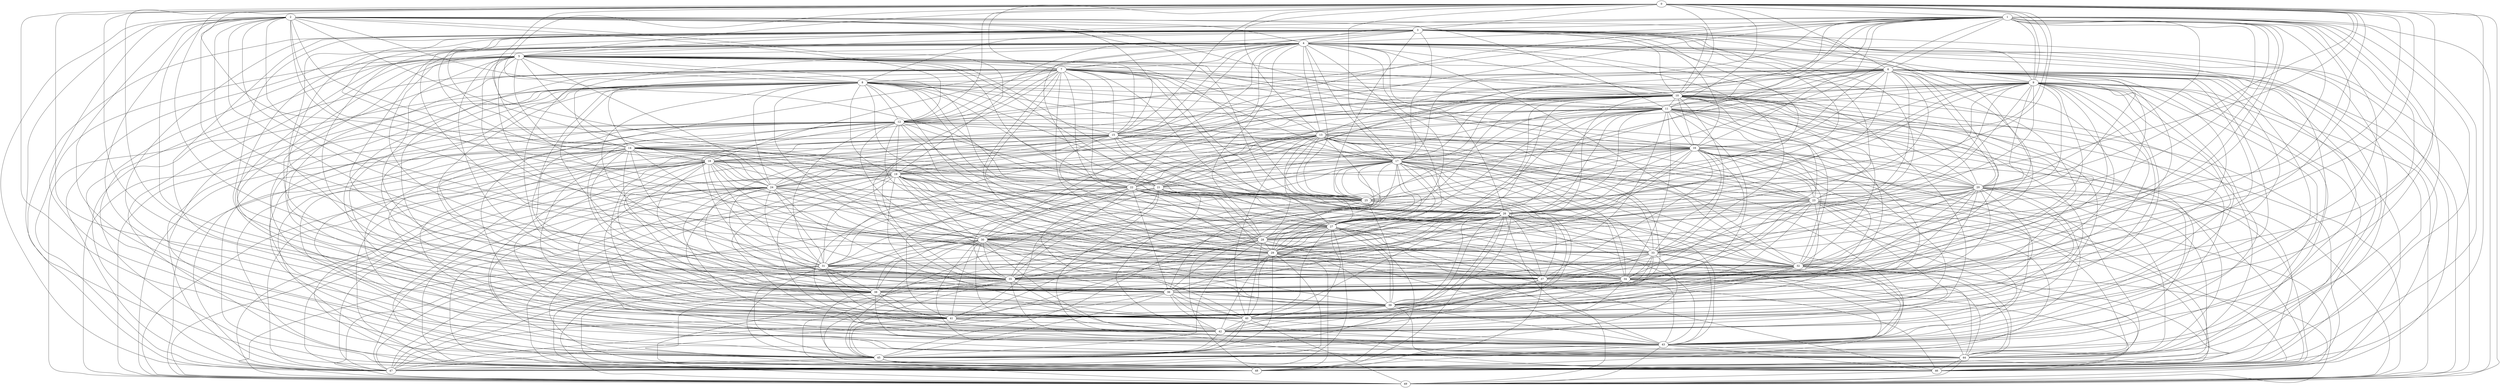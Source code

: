 graph {
  7 -- 17;
  7 -- 26;
  18 -- 26;
  26 -- 39;
  18 -- 35;
  29 -- 32;
  18 -- 44;
  0 -- 5;
  6 -- 48;
  21 -- 46;
  41 -- 42;
  33 -- 38;
  2 -- 32;
  10 -- 45;
  25 -- 43;
  22 -- 28;
  14 -- 24;
  22 -- 37;
  3 -- 33;
  14 -- 33;
  3 -- 42;
  14 -- 42;
  15 -- 16;
  7 -- 12;
  15 -- 25;
  17 -- 44;
  18 -- 21;
  9 -- 49;
  6 -- 34;
  0 -- 9;
  6 -- 43;
  29 -- 45;
  21 -- 41;
  40 -- 45;
  25 -- 29;
  10 -- 40;
  2 -- 45;
  3 -- 10;
  22 -- 23;
  22 -- 32;
  14 -- 28;
  14 -- 37;
  36 -- 43;
  17 -- 39;
  7 -- 16;
  5 -- 46;
  17 -- 48;
  9 -- 44;
  6 -- 29;
  29 -- 31;
  21 -- 27;
  6 -- 38;
  29 -- 40;
  40 -- 49;
  21 -- 45;
  10 -- 17;
  10 -- 35;
  33 -- 37;
  2 -- 31;
  10 -- 44;
  2 -- 40;
  3 -- 5;
  32 -- 41;
  3 -- 14;
  13 -- 46;
  35 -- 46;
  3 -- 23;
  14 -- 23;
  17 -- 25;
  17 -- 34;
  7 -- 11;
  9 -- 30;
  36 -- 47;
  5 -- 41;
  28 -- 43;
  9 -- 39;
  6 -- 15;
  6 -- 33;
  21 -- 31;
  10 -- 12;
  10 -- 21;
  2 -- 26;
  10 -- 39;
  2 -- 35;
  32 -- 36;
  24 -- 32;
  3 -- 9;
  32 -- 45;
  43 -- 45;
  13 -- 41;
  3 -- 18;
  14 -- 18;
  16 -- 37;
  1 -- 48;
  16 -- 46;
  17 -- 20;
  5 -- 27;
  17 -- 29;
  28 -- 29;
  36 -- 42;
  5 -- 36;
  5 -- 45;
  6 -- 10;
  17 -- 47;
  9 -- 43;
  28 -- 47;
  6 -- 19;
  21 -- 26;
  6 -- 37;
  39 -- 43;
  2 -- 3;
  20 -- 39;
  10 -- 16;
  2 -- 12;
  31 -- 48;
  12 -- 44;
  13 -- 27;
  24 -- 27;
  3 -- 4;
  32 -- 40;
  35 -- 36;
  32 -- 49;
  16 -- 32;
  43 -- 49;
  1 -- 43;
  24 -- 45;
  35 -- 45;
  16 -- 41;
  9 -- 11;
  5 -- 22;
  17 -- 24;
  9 -- 20;
  5 -- 31;
  17 -- 33;
  9 -- 29;
  17 -- 42;
  9 -- 47;
  6 -- 23;
  6 -- 32;
  20 -- 34;
  31 -- 34;
  10 -- 11;
  20 -- 43;
  31 -- 43;
  12 -- 39;
  12 -- 48;
  23 -- 48;
  13 -- 22;
  32 -- 35;
  13 -- 31;
  24 -- 31;
  32 -- 44;
  16 -- 27;
  43 -- 44;
  13 -- 40;
  24 -- 40;
  1 -- 47;
  24 -- 49;
  35 -- 49;
  5 -- 8;
  17 -- 19;
  5 -- 26;
  9 -- 24;
  17 -- 37;
  28 -- 37;
  9 -- 33;
  6 -- 9;
  19 -- 46;
  20 -- 29;
  39 -- 42;
  20 -- 38;
  31 -- 38;
  12 -- 34;
  23 -- 34;
  2 -- 11;
  4 -- 30;
  20 -- 47;
  23 -- 43;
  31 -- 47;
  4 -- 39;
  1 -- 15;
  13 -- 17;
  4 -- 48;
  16 -- 22;
  1 -- 33;
  13 -- 35;
  24 -- 35;
  16 -- 31;
  1 -- 42;
  24 -- 44;
  35 -- 44;
  16 -- 40;
  9 -- 10;
  5 -- 21;
  5 -- 30;
  9 -- 28;
  5 -- 39;
  6 -- 13;
  19 -- 32;
  8 -- 41;
  19 -- 41;
  30 -- 41;
  0 -- 37;
  11 -- 37;
  42 -- 43;
  11 -- 46;
  20 -- 33;
  39 -- 46;
  12 -- 29;
  4 -- 25;
  12 -- 38;
  23 -- 38;
  12 -- 47;
  1 -- 10;
  13 -- 21;
  16 -- 17;
  1 -- 28;
  13 -- 30;
  16 -- 26;
  1 -- 37;
  16 -- 35;
  5 -- 7;
  38 -- 41;
  5 -- 16;
  15 -- 48;
  26 -- 48;
  5 -- 25;
  27 -- 31;
  8 -- 27;
  19 -- 27;
  27 -- 40;
  8 -- 36;
  19 -- 36;
  0 -- 32;
  11 -- 32;
  8 -- 45;
  30 -- 45;
  0 -- 41;
  12 -- 15;
  39 -- 41;
  31 -- 37;
  4 -- 29;
  23 -- 42;
  1 -- 5;
  4 -- 38;
  34 -- 39;
  1 -- 14;
  13 -- 16;
  4 -- 47;
  45 -- 48;
  24 -- 25;
  1 -- 32;
  15 -- 34;
  5 -- 11;
  46 -- 49;
  15 -- 43;
  26 -- 43;
  38 -- 45;
  7 -- 39;
  18 -- 39;
  18 -- 48;
  8 -- 22;
  19 -- 22;
  27 -- 35;
  19 -- 31;
  27 -- 44;
  0 -- 27;
  11 -- 27;
  8 -- 40;
  19 -- 40;
  30 -- 40;
  11 -- 36;
  8 -- 49;
  19 -- 49;
  30 -- 49;
  0 -- 45;
  20 -- 23;
  4 -- 6;
  12 -- 19;
  20 -- 32;
  4 -- 15;
  23 -- 28;
  23 -- 37;
  4 -- 33;
  1 -- 9;
  22 -- 41;
  34 -- 43;
  1 -- 18;
  3 -- 46;
  14 -- 46;
  37 -- 48;
  15 -- 20;
  15 -- 29;
  26 -- 29;
  5 -- 6;
  7 -- 25;
  15 -- 38;
  38 -- 40;
  7 -- 34;
  18 -- 34;
  38 -- 49;
  7 -- 43;
  8 -- 17;
  27 -- 30;
  0 -- 13;
  11 -- 13;
  8 -- 26;
  27 -- 39;
  11 -- 22;
  8 -- 35;
  30 -- 35;
  11 -- 31;
  30 -- 44;
  0 -- 40;
  11 -- 49;
  12 -- 14;
  4 -- 10;
  44 -- 46;
  12 -- 23;
  4 -- 19;
  4 -- 28;
  1 -- 4;
  22 -- 36;
  34 -- 38;
  3 -- 32;
  45 -- 47;
  3 -- 41;
  15 -- 24;
  7 -- 20;
  18 -- 20;
  26 -- 33;
  7 -- 29;
  18 -- 29;
  15 -- 42;
  26 -- 42;
  7 -- 38;
  18 -- 38;
  18 -- 47;
  8 -- 12;
  0 -- 8;
  8 -- 21;
  0 -- 17;
  8 -- 30;
  19 -- 30;
  0 -- 26;
  11 -- 26;
  0 -- 35;
  11 -- 35;
  41 -- 45;
  4 -- 5;
  33 -- 41;
  4 -- 14;
  2 -- 44;
  22 -- 31;
  3 -- 27;
  22 -- 40;
  34 -- 42;
  3 -- 36;
  14 -- 36;
  14 -- 45;
  7 -- 15;
  26 -- 28;
  18 -- 24;
  26 -- 37;
  18 -- 42;
  0 -- 3;
  29 -- 39;
  0 -- 12;
  11 -- 12;
  19 -- 25;
  29 -- 48;
  11 -- 30;
  33 -- 36;
  4 -- 9;
  10 -- 43;
  33 -- 45;
  2 -- 48;
  22 -- 26;
  14 -- 22;
  22 -- 35;
  3 -- 40;
  37 -- 42;
  3 -- 49;
  14 -- 49;
  7 -- 10;
  18 -- 19;
  15 -- 32;
  26 -- 32;
  7 -- 28;
  18 -- 37;
  8 -- 11;
  0 -- 7;
  40 -- 43;
  11 -- 16;
  21 -- 48;
  10 -- 20;
  10 -- 29;
  2 -- 25;
  10 -- 38;
  2 -- 34;
  25 -- 36;
  44 -- 49;
  3 -- 8;
  3 -- 17;
  3 -- 26;
  14 -- 35;
  3 -- 44;
  14 -- 44;
  36 -- 41;
  15 -- 18;
  7 -- 14;
  9 -- 42;
  21 -- 25;
  29 -- 38;
  6 -- 45;
  29 -- 47;
  40 -- 47;
  10 -- 15;
  10 -- 24;
  10 -- 33;
  2 -- 29;
  10 -- 42;
  2 -- 47;
  3 -- 12;
  43 -- 48;
  22 -- 25;
  3 -- 21;
  3 -- 30;
  14 -- 30;
  17 -- 32;
  36 -- 45;
  17 -- 41;
  5 -- 48;
  9 -- 46;
  21 -- 29;
  6 -- 40;
  29 -- 42;
  40 -- 42;
  6 -- 49;
  21 -- 47;
  10 -- 19;
  2 -- 15;
  10 -- 28;
  2 -- 24;
  25 -- 26;
  10 -- 37;
  2 -- 33;
  25 -- 35;
  32 -- 34;
  2 -- 42;
  32 -- 43;
  13 -- 39;
  24 -- 39;
  3 -- 16;
  35 -- 39;
  13 -- 48;
  24 -- 48;
  3 -- 25;
  14 -- 25;
  16 -- 44;
  17 -- 27;
  36 -- 40;
  9 -- 23;
  17 -- 36;
  28 -- 36;
  9 -- 32;
  17 -- 45;
  6 -- 8;
  28 -- 45;
  9 -- 41;
  6 -- 17;
  6 -- 26;
  6 -- 35;
  29 -- 37;
  6 -- 44;
  21 -- 42;
  10 -- 14;
  2 -- 10;
  20 -- 46;
  10 -- 23;
  2 -- 19;
  10 -- 32;
  2 -- 28;
  13 -- 25;
  13 -- 34;
  43 -- 47;
  13 -- 43;
  24 -- 43;
  17 -- 22;
  9 -- 18;
  28 -- 31;
  9 -- 27;
  5 -- 38;
  17 -- 40;
  28 -- 40;
  9 -- 36;
  5 -- 47;
  6 -- 12;
  17 -- 49;
  9 -- 45;
  6 -- 21;
  6 -- 30;
  21 -- 28;
  6 -- 39;
  20 -- 41;
  31 -- 41;
  2 -- 14;
  23 -- 46;
  2 -- 23;
  4 -- 42;
  13 -- 29;
  32 -- 42;
  16 -- 25;
  24 -- 38;
  35 -- 38;
  16 -- 34;
  1 -- 45;
  24 -- 47;
  35 -- 47;
  16 -- 43;
  5 -- 15;
  5 -- 24;
  36 -- 39;
  17 -- 35;
  28 -- 35;
  5 -- 42;
  9 -- 40;
  6 -- 16;
  27 -- 48;
  6 -- 25;
  0 -- 49;
  39 -- 40;
  20 -- 36;
  31 -- 36;
  10 -- 13;
  31 -- 45;
  23 -- 41;
  4 -- 37;
  4 -- 46;
  1 -- 22;
  32 -- 37;
  16 -- 20;
  13 -- 33;
  32 -- 46;
  43 -- 46;
  1 -- 40;
  35 -- 42;
  1 -- 49;
  5 -- 10;
  38 -- 44;
  17 -- 21;
  9 -- 17;
  17 -- 30;
  9 -- 26;
  9 -- 35;
  6 -- 11;
  27 -- 43;
  6 -- 20;
  8 -- 39;
  19 -- 39;
  30 -- 39;
  19 -- 48;
  30 -- 48;
  11 -- 44;
  12 -- 27;
  23 -- 27;
  2 -- 4;
  20 -- 40;
  12 -- 36;
  23 -- 36;
  20 -- 49;
  4 -- 32;
  31 -- 49;
  12 -- 45;
  23 -- 45;
  1 -- 17;
  13 -- 28;
  16 -- 24;
  1 -- 35;
  24 -- 37;
  16 -- 33;
  5 -- 14;
  38 -- 48;
  9 -- 21;
  5 -- 32;
  27 -- 29;
  27 -- 38;
  27 -- 47;
  8 -- 43;
  30 -- 43;
  42 -- 45;
  11 -- 39;
  0 -- 48;
  11 -- 48;
  12 -- 13;
  12 -- 31;
  20 -- 44;
  4 -- 27;
  1 -- 3;
  4 -- 36;
  12 -- 49;
  34 -- 46;
  45 -- 46;
  1 -- 21;
  13 -- 23;
  16 -- 19;
  1 -- 30;
  16 -- 28;
  15 -- 41;
  5 -- 18;
  9 -- 16;
  18 -- 46;
  8 -- 20;
  8 -- 29;
  19 -- 29;
  27 -- 42;
  0 -- 25;
  30 -- 38;
  0 -- 34;
  11 -- 34;
  8 -- 47;
  19 -- 47;
  30 -- 47;
  11 -- 43;
  12 -- 17;
  20 -- 30;
  4 -- 13;
  23 -- 26;
  4 -- 22;
  12 -- 35;
  4 -- 31;
  23 -- 44;
  1 -- 7;
  4 -- 40;
  34 -- 41;
  1 -- 16;
  13 -- 18;
  22 -- 48;
  1 -- 25;
  37 -- 46;
  16 -- 23;
  26 -- 27;
  26 -- 36;
  7 -- 32;
  26 -- 45;
  7 -- 41;
  8 -- 15;
  27 -- 28;
  0 -- 11;
  8 -- 24;
  19 -- 24;
  27 -- 37;
  0 -- 20;
  8 -- 33;
  19 -- 33;
  27 -- 46;
  0 -- 29;
  30 -- 33;
  8 -- 42;
  19 -- 42;
  30 -- 42;
  0 -- 38;
  11 -- 38;
  20 -- 25;
  12 -- 21;
  4 -- 17;
  12 -- 30;
  4 -- 26;
  4 -- 35;
  22 -- 34;
  34 -- 36;
  1 -- 11;
  1 -- 20;
  14 -- 48;
  7 -- 18;
  7 -- 27;
  26 -- 40;
  38 -- 42;
  18 -- 36;
  15 -- 49;
  26 -- 49;
  7 -- 45;
  8 -- 10;
  0 -- 6;
  8 -- 19;
  0 -- 15;
  8 -- 37;
  19 -- 37;
  30 -- 37;
  41 -- 43;
  33 -- 39;
  4 -- 12;
  33 -- 48;
  44 -- 48;
  1 -- 6;
  22 -- 38;
  34 -- 40;
  14 -- 34;
  45 -- 49;
  3 -- 43;
  15 -- 17;
  7 -- 13;
  15 -- 26;
  7 -- 22;
  15 -- 35;
  26 -- 35;
  18 -- 31;
  26 -- 44;
  7 -- 40;
  18 -- 40;
  0 -- 1;
  7 -- 49;
  18 -- 49;
  0 -- 10;
  8 -- 23;
  0 -- 19;
  11 -- 19;
  0 -- 28;
  11 -- 28;
  33 -- 34;
  41 -- 47;
  4 -- 7;
  10 -- 41;
  33 -- 43;
  25 -- 39;
  14 -- 47;
  3 -- 20;
  22 -- 33;
  14 -- 29;
  34 -- 44;
  3 -- 38;
  37 -- 40;
  3 -- 47;
  7 -- 8;
}
